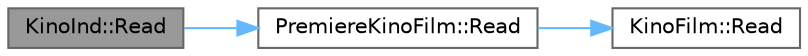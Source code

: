digraph "KinoInd::Read"
{
 // LATEX_PDF_SIZE
  bgcolor="transparent";
  edge [fontname=Helvetica,fontsize=10,labelfontname=Helvetica,labelfontsize=10];
  node [fontname=Helvetica,fontsize=10,shape=box,height=0.2,width=0.4];
  rankdir="LR";
  Node1 [id="Node000001",label="KinoInd::Read",height=0.2,width=0.4,color="gray40", fillcolor="grey60", style="filled", fontcolor="black",tooltip="Читает данные о двух фильмах из стандартного ввода."];
  Node1 -> Node2 [id="edge1_Node000001_Node000002",color="steelblue1",style="solid",tooltip=" "];
  Node2 [id="Node000002",label="PremiereKinoFilm::Read",height=0.2,width=0.4,color="grey40", fillcolor="white", style="filled",URL="$class_premiere_kino_film.html#a1367d03dc5e8716da53935498eb4cbf7",tooltip="Читает данные о премьерном фильме из стандартного ввода."];
  Node2 -> Node3 [id="edge2_Node000002_Node000003",color="steelblue1",style="solid",tooltip=" "];
  Node3 [id="Node000003",label="KinoFilm::Read",height=0.2,width=0.4,color="grey40", fillcolor="white", style="filled",URL="$class_kino_film.html#a3245a55af6c4eb8f1c1c2f0524f58ce6",tooltip="Читает данные о фильме из стандартного ввода."];
}
